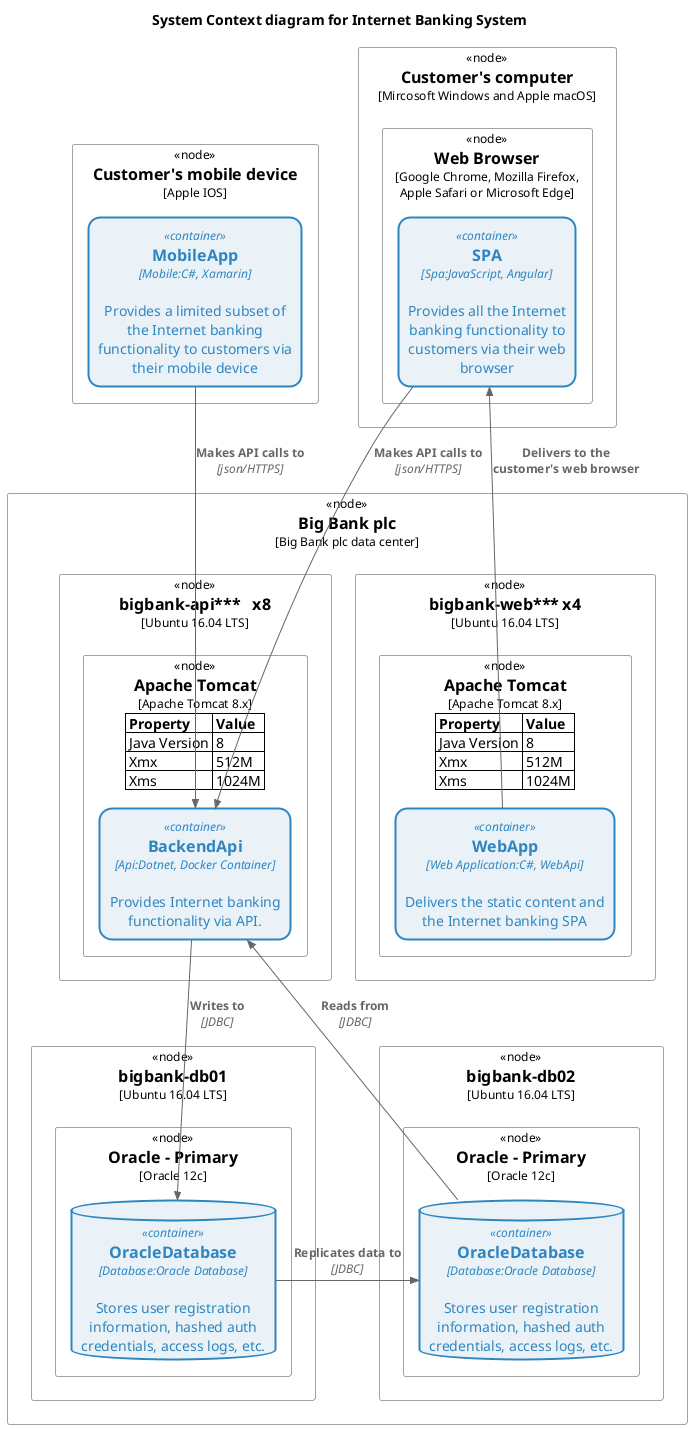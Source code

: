 @startuml system-context-diagram-for-internet-banking-system-c4deployment
!include <C4/C4_Deployment>

UpdateElementStyle("system", $bgColor=#D4E6F1,$fontColor=#1A5276,$borderColor=#1A5276,$shadowing="false",$shape=RoundedBoxShape(),$borderStyle=SolidLine(),$borderThickness=2)
UpdateElementStyle("external_system", $bgColor=#F8F9F9,$fontColor=#797D7F,$borderColor=#797D7F,$shadowing="false",$shape=RoundedBoxShape(),$borderStyle=SolidLine(),$borderThickness=1)
UpdateElementStyle("person", $bgColor=#797D7F,$fontColor=#797D7F,$borderColor=#797D7F,$shadowing="false",$shape=RoundedBoxShape(),$borderStyle=SolidLine(),$borderThickness=2)
UpdateElementStyle("component", $bgColor=#FAE5D3,$fontColor=#CA6F1E,$borderColor=#CA6F1E,$shadowing="false",$shape=RoundedBoxShape(),$borderStyle=SolidLine(),$borderThickness=2)
UpdateElementStyle("external_component", $bgColor=#F8F9F9,$fontColor=#797D7F,$borderColor=#797D7F,$shadowing="false",$shape=RoundedBoxShape(),$borderStyle=SolidLine(),$borderThickness=1)
UpdateElementStyle("container", $bgColor=#EAF2F8,$fontColor=#2E86C1,$borderColor=#2E86C1,$shadowing="false",$shape=RoundedBoxShape(),$borderStyle=SolidLine(),$borderThickness=2)
UpdateElementStyle("external_container", $bgColor=#F8F9F9,$fontColor=#797D7F,$borderColor=#797D7F,$shadowing="false",$shape=RoundedBoxShape(),$borderStyle=SolidLine(),$borderThickness=1)
UpdateBoundaryStyle($elementName=system,$bgColor=#F8F9F9,$fontColor=#797D7F,$borderColor=#797D7F,$shadowing="false",$shape=RoundedBoxShape())
UpdateBoundaryStyle($elementName=container,$bgColor=#F8F9F9,$fontColor=#797D7F,$borderColor=#797D7F,$shadowing="false",$shape=RoundedBoxShape())
UpdateBoundaryStyle($elementName=enterprise,$bgColor=#F8F9F9,$fontColor=#797D7F,$borderColor=#797D7F,$shadowing="false",$shape=RoundedBoxShape())
SHOW_PERSON_PORTRAIT()
LAYOUT_TOP_DOWN()

title System Context diagram for Internet Banking System


Deployment_Node(plc, "Big Bank plc", "Big Bank plc data center") {
    Deployment_Node(dn, "bigbank-api***	x8", "Ubuntu 16.04 LTS") {
        AddProperty("Java Version", "8")
        AddProperty("Xmx", "512M")
        AddProperty("Xms", "1024M")
        Deployment_Node(apache, "Apache Tomcat", "Apache Tomcat 8.x") {
        Container(BackendApi, "BackendApi", "Api:Dotnet, Docker Container", "Provides Internet banking functionality via API.")
        }
    }
    Deployment_Node(bigbankdb01, "bigbank-db01", "Ubuntu 16.04 LTS") {
        Deployment_Node(oracle, "Oracle - Primary", "Oracle 12c") {
        ContainerDb(Database.1, "OracleDatabase", "Database:Oracle Database", "Stores user registration information, hashed auth credentials, access logs, etc.")
        }
    }
    Deployment_Node(bigbankdb02, "bigbank-db02", "Ubuntu 16.04 LTS") {
        Deployment_Node(oracle2, "Oracle - Primary", "Oracle 12c") {
        ContainerDb(Database.data.reader, "OracleDatabase", "Database:Oracle Database", "Stores user registration information, hashed auth credentials, access logs, etc.")
        }
    }
    Deployment_Node(bb2, "bigbank-web***	x4", "Ubuntu 16.04 LTS") {
        AddProperty("Java Version", "8")
        AddProperty("Xmx", "512M")
        AddProperty("Xms", "1024M")
        Deployment_Node(apache2, "Apache Tomcat", "Apache Tomcat 8.x") {
        Container(Corporate.Finance.Limits.Service.ServiceBus, "WebApp", "Web Application:C#, WebApi", "Delivers the static content and the Internet banking SPA")
        }
    }
}

Deployment_Node(ios, "Customer's mobile device", "Apple IOS") {
Container(MobileApp, "MobileApp", "Mobile:C#, Xamarin", "Provides a limited subset of the Internet banking functionality to customers via their mobile device")
}

Deployment_Node(computer, "Customer's computer", "Mircosoft Windows and Apple macOS") {
    Deployment_Node(browser, "Web Browser", "Google Chrome, Mozilla Firefox, Apple Safari or Microsoft Edge") {
    Container(Spa, "SPA", "Spa:JavaScript, Angular", "Provides all the Internet banking functionality to customers via their web browser")
    }
}

Rel(MobileApp, BackendApi, "Makes API calls to", "json/HTTPS")
Rel(Spa, BackendApi, "Makes API calls to", "json/HTTPS")
Rel_U(Corporate.Finance.Limits.Service.ServiceBus, Spa, "Delivers to the customer's web browser")
Rel(BackendApi, Database.1, "Writes to", "JDBC")
Rel_Back(BackendApi, Database.data.reader, "Reads from", "JDBC")
Rel_R(Database.1, Database.data.reader, "Replicates data to", "JDBC")
@enduml
